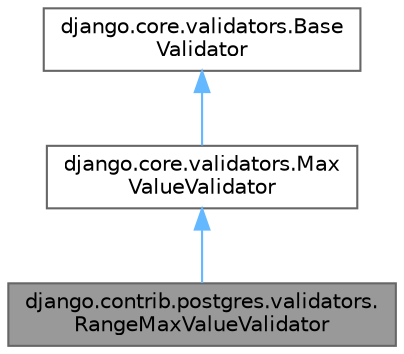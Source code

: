 digraph "django.contrib.postgres.validators.RangeMaxValueValidator"
{
 // LATEX_PDF_SIZE
  bgcolor="transparent";
  edge [fontname=Helvetica,fontsize=10,labelfontname=Helvetica,labelfontsize=10];
  node [fontname=Helvetica,fontsize=10,shape=box,height=0.2,width=0.4];
  Node1 [id="Node000001",label="django.contrib.postgres.validators.\lRangeMaxValueValidator",height=0.2,width=0.4,color="gray40", fillcolor="grey60", style="filled", fontcolor="black",tooltip=" "];
  Node2 -> Node1 [id="edge1_Node000001_Node000002",dir="back",color="steelblue1",style="solid",tooltip=" "];
  Node2 [id="Node000002",label="django.core.validators.Max\lValueValidator",height=0.2,width=0.4,color="gray40", fillcolor="white", style="filled",URL="$classdjango_1_1core_1_1validators_1_1_max_value_validator.html",tooltip=" "];
  Node3 -> Node2 [id="edge2_Node000002_Node000003",dir="back",color="steelblue1",style="solid",tooltip=" "];
  Node3 [id="Node000003",label="django.core.validators.Base\lValidator",height=0.2,width=0.4,color="gray40", fillcolor="white", style="filled",URL="$classdjango_1_1core_1_1validators_1_1_base_validator.html",tooltip=" "];
}
